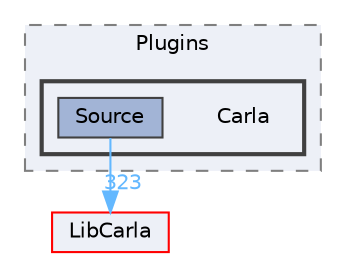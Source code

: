 digraph "Carla"
{
 // INTERACTIVE_SVG=YES
 // LATEX_PDF_SIZE
  bgcolor="transparent";
  edge [fontname=Helvetica,fontsize=10,labelfontname=Helvetica,labelfontsize=10];
  node [fontname=Helvetica,fontsize=10,shape=box,height=0.2,width=0.4];
  compound=true
  subgraph clusterdir_3538576148ac14151677be9b0aee6fcc {
    graph [ bgcolor="#edf0f7", pencolor="grey50", label="Plugins", fontname=Helvetica,fontsize=10 style="filled,dashed", URL="dir_3538576148ac14151677be9b0aee6fcc.html",tooltip=""]
  subgraph clusterdir_fbda5b12374c683cbdca72abb2d51944 {
    graph [ bgcolor="#edf0f7", pencolor="grey25", label="", fontname=Helvetica,fontsize=10 style="filled,bold", URL="dir_fbda5b12374c683cbdca72abb2d51944.html",tooltip=""]
    dir_fbda5b12374c683cbdca72abb2d51944 [shape=plaintext, label="Carla"];
  dir_18937e8f6bde63367bf26837323a9508 [label="Source", fillcolor="#a2b4d6", color="grey25", style="filled", URL="dir_18937e8f6bde63367bf26837323a9508.html",tooltip=""];
  }
  }
  dir_1604d568fa4d964dfa9079b701bbfa07 [label="LibCarla", fillcolor="#edf0f7", color="red", style="filled", URL="dir_1604d568fa4d964dfa9079b701bbfa07.html",tooltip=""];
  dir_18937e8f6bde63367bf26837323a9508->dir_1604d568fa4d964dfa9079b701bbfa07 [headlabel="323", labeldistance=1.5 headhref="dir_000054_000020.html" href="dir_000054_000020.html" color="steelblue1" fontcolor="steelblue1"];
}
